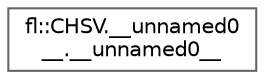 digraph "Graphical Class Hierarchy"
{
 // INTERACTIVE_SVG=YES
 // LATEX_PDF_SIZE
  bgcolor="transparent";
  edge [fontname=Helvetica,fontsize=10,labelfontname=Helvetica,labelfontsize=10];
  node [fontname=Helvetica,fontsize=10,shape=box,height=0.2,width=0.4];
  rankdir="LR";
  Node0 [id="Node000000",label="fl::CHSV.__unnamed0\l__.__unnamed0__",height=0.2,width=0.4,color="grey40", fillcolor="white", style="filled",URL="$db/d87/group___pixel_types.html#d1/dc9/structfl_1_1_c_h_s_v_8____unnamed0_____8____unnamed0____",tooltip=" "];
}
